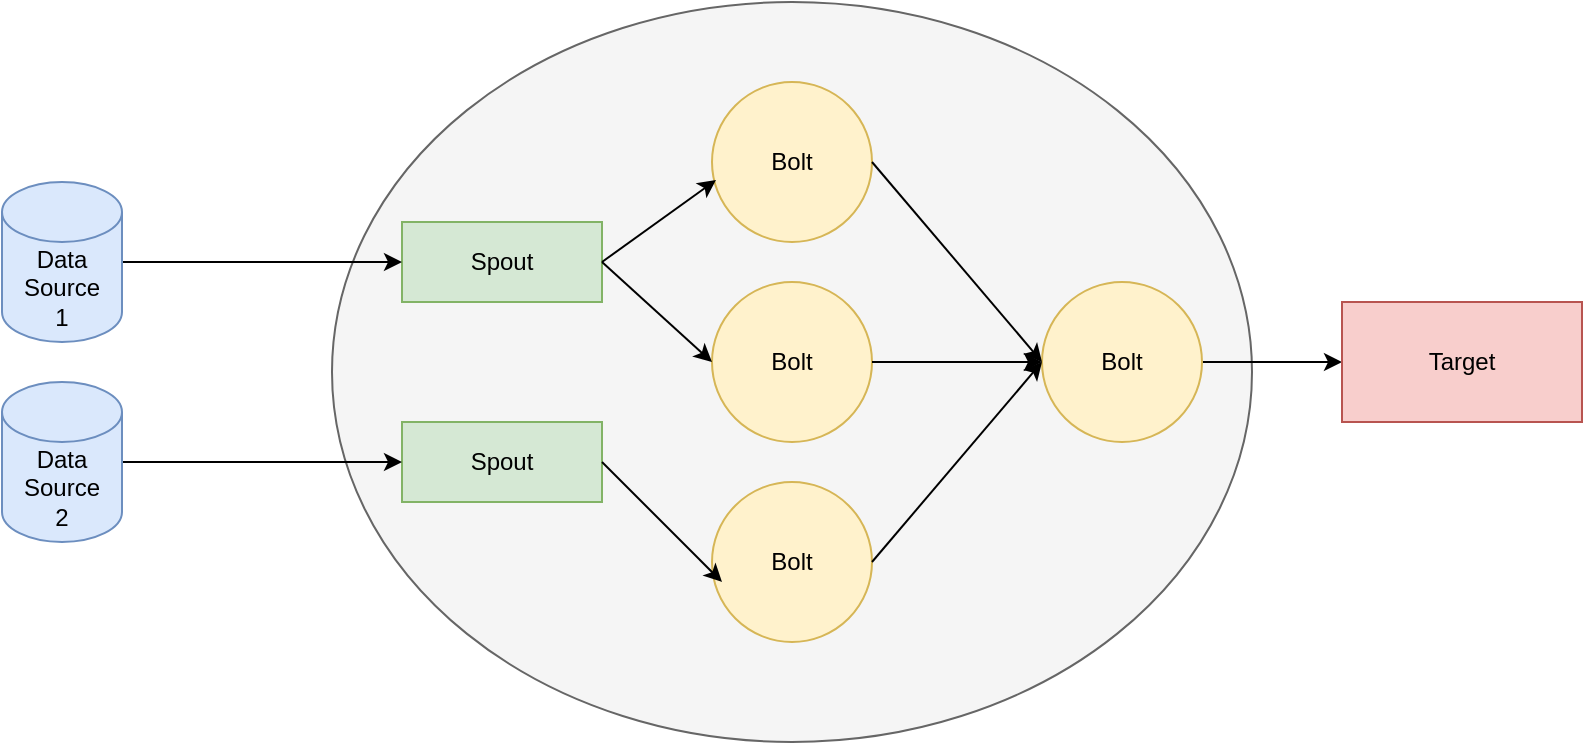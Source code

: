 <mxfile version="14.9.7" type="device"><diagram id="SXYrRauvspjVe1rkKASw" name="Page-1"><mxGraphModel dx="1422" dy="762" grid="1" gridSize="10" guides="1" tooltips="1" connect="1" arrows="1" fold="1" page="1" pageScale="1" pageWidth="850" pageHeight="1100" math="0" shadow="0"><root><mxCell id="0"/><mxCell id="1" parent="0"/><mxCell id="ZxkcjJvU4GtrFuxL6SJn-1" value="" style="ellipse;whiteSpace=wrap;html=1;fillColor=#f5f5f5;strokeColor=#666666;fontColor=#333333;" vertex="1" parent="1"><mxGeometry x="195" y="110" width="460" height="370" as="geometry"/></mxCell><mxCell id="ZxkcjJvU4GtrFuxL6SJn-2" value="Bolt" style="ellipse;whiteSpace=wrap;html=1;aspect=fixed;fillColor=#fff2cc;strokeColor=#d6b656;" vertex="1" parent="1"><mxGeometry x="385" y="150" width="80" height="80" as="geometry"/></mxCell><mxCell id="ZxkcjJvU4GtrFuxL6SJn-3" value="Bolt" style="ellipse;whiteSpace=wrap;html=1;aspect=fixed;fillColor=#fff2cc;strokeColor=#d6b656;" vertex="1" parent="1"><mxGeometry x="385" y="350" width="80" height="80" as="geometry"/></mxCell><mxCell id="ZxkcjJvU4GtrFuxL6SJn-4" value="Bolt" style="ellipse;whiteSpace=wrap;html=1;aspect=fixed;fillColor=#fff2cc;strokeColor=#d6b656;" vertex="1" parent="1"><mxGeometry x="385" y="250" width="80" height="80" as="geometry"/></mxCell><mxCell id="ZxkcjJvU4GtrFuxL6SJn-20" style="edgeStyle=orthogonalEdgeStyle;rounded=0;orthogonalLoop=1;jettySize=auto;html=1;exitX=1;exitY=0.5;exitDx=0;exitDy=0;" edge="1" parent="1" source="ZxkcjJvU4GtrFuxL6SJn-5"><mxGeometry relative="1" as="geometry"><mxPoint x="700" y="290" as="targetPoint"/></mxGeometry></mxCell><mxCell id="ZxkcjJvU4GtrFuxL6SJn-5" value="Bolt" style="ellipse;whiteSpace=wrap;html=1;aspect=fixed;fillColor=#fff2cc;strokeColor=#d6b656;" vertex="1" parent="1"><mxGeometry x="550" y="250" width="80" height="80" as="geometry"/></mxCell><mxCell id="ZxkcjJvU4GtrFuxL6SJn-6" value="Spout" style="rounded=0;whiteSpace=wrap;html=1;fillColor=#d5e8d4;strokeColor=#82b366;" vertex="1" parent="1"><mxGeometry x="230" y="220" width="100" height="40" as="geometry"/></mxCell><mxCell id="ZxkcjJvU4GtrFuxL6SJn-7" value="Spout" style="rounded=0;whiteSpace=wrap;html=1;fillColor=#d5e8d4;strokeColor=#82b366;" vertex="1" parent="1"><mxGeometry x="230" y="320" width="100" height="40" as="geometry"/></mxCell><mxCell id="ZxkcjJvU4GtrFuxL6SJn-9" value="" style="endArrow=classic;html=1;exitX=1;exitY=0.5;exitDx=0;exitDy=0;entryX=0.025;entryY=0.613;entryDx=0;entryDy=0;entryPerimeter=0;" edge="1" parent="1" source="ZxkcjJvU4GtrFuxL6SJn-6" target="ZxkcjJvU4GtrFuxL6SJn-2"><mxGeometry width="50" height="50" relative="1" as="geometry"><mxPoint x="400" y="420" as="sourcePoint"/><mxPoint x="450" y="370" as="targetPoint"/></mxGeometry></mxCell><mxCell id="ZxkcjJvU4GtrFuxL6SJn-10" value="" style="endArrow=classic;html=1;exitX=1;exitY=0.5;exitDx=0;exitDy=0;entryX=0;entryY=0.5;entryDx=0;entryDy=0;" edge="1" parent="1" source="ZxkcjJvU4GtrFuxL6SJn-6" target="ZxkcjJvU4GtrFuxL6SJn-4"><mxGeometry width="50" height="50" relative="1" as="geometry"><mxPoint x="400" y="420" as="sourcePoint"/><mxPoint x="450" y="370" as="targetPoint"/></mxGeometry></mxCell><mxCell id="ZxkcjJvU4GtrFuxL6SJn-11" value="" style="endArrow=classic;html=1;exitX=1;exitY=0.5;exitDx=0;exitDy=0;" edge="1" parent="1" source="ZxkcjJvU4GtrFuxL6SJn-7"><mxGeometry width="50" height="50" relative="1" as="geometry"><mxPoint x="400" y="420" as="sourcePoint"/><mxPoint x="390" y="400" as="targetPoint"/></mxGeometry></mxCell><mxCell id="ZxkcjJvU4GtrFuxL6SJn-12" value="" style="endArrow=classic;html=1;entryX=0;entryY=0.5;entryDx=0;entryDy=0;exitX=1;exitY=0.5;exitDx=0;exitDy=0;" edge="1" parent="1" source="ZxkcjJvU4GtrFuxL6SJn-3" target="ZxkcjJvU4GtrFuxL6SJn-5"><mxGeometry width="50" height="50" relative="1" as="geometry"><mxPoint x="400" y="420" as="sourcePoint"/><mxPoint x="450" y="370" as="targetPoint"/></mxGeometry></mxCell><mxCell id="ZxkcjJvU4GtrFuxL6SJn-13" value="" style="endArrow=classic;html=1;entryX=0;entryY=0.5;entryDx=0;entryDy=0;" edge="1" parent="1" source="ZxkcjJvU4GtrFuxL6SJn-4" target="ZxkcjJvU4GtrFuxL6SJn-5"><mxGeometry width="50" height="50" relative="1" as="geometry"><mxPoint x="400" y="420" as="sourcePoint"/><mxPoint x="450" y="370" as="targetPoint"/></mxGeometry></mxCell><mxCell id="ZxkcjJvU4GtrFuxL6SJn-14" value="" style="endArrow=classic;html=1;entryX=0;entryY=0.5;entryDx=0;entryDy=0;exitX=1;exitY=0.5;exitDx=0;exitDy=0;" edge="1" parent="1" source="ZxkcjJvU4GtrFuxL6SJn-2" target="ZxkcjJvU4GtrFuxL6SJn-5"><mxGeometry width="50" height="50" relative="1" as="geometry"><mxPoint x="400" y="420" as="sourcePoint"/><mxPoint x="450" y="370" as="targetPoint"/></mxGeometry></mxCell><mxCell id="ZxkcjJvU4GtrFuxL6SJn-17" style="edgeStyle=orthogonalEdgeStyle;rounded=0;orthogonalLoop=1;jettySize=auto;html=1;exitX=1;exitY=0.5;exitDx=0;exitDy=0;exitPerimeter=0;" edge="1" parent="1" source="ZxkcjJvU4GtrFuxL6SJn-15" target="ZxkcjJvU4GtrFuxL6SJn-6"><mxGeometry relative="1" as="geometry"/></mxCell><mxCell id="ZxkcjJvU4GtrFuxL6SJn-15" value="Data Source&lt;br&gt;1" style="shape=cylinder3;whiteSpace=wrap;html=1;boundedLbl=1;backgroundOutline=1;size=15;fillColor=#dae8fc;strokeColor=#6c8ebf;" vertex="1" parent="1"><mxGeometry x="30" y="200" width="60" height="80" as="geometry"/></mxCell><mxCell id="ZxkcjJvU4GtrFuxL6SJn-18" style="edgeStyle=orthogonalEdgeStyle;rounded=0;orthogonalLoop=1;jettySize=auto;html=1;exitX=1;exitY=0.5;exitDx=0;exitDy=0;exitPerimeter=0;entryX=0;entryY=0.5;entryDx=0;entryDy=0;" edge="1" parent="1" source="ZxkcjJvU4GtrFuxL6SJn-16" target="ZxkcjJvU4GtrFuxL6SJn-7"><mxGeometry relative="1" as="geometry"/></mxCell><mxCell id="ZxkcjJvU4GtrFuxL6SJn-16" value="Data Source&lt;br&gt;2" style="shape=cylinder3;whiteSpace=wrap;html=1;boundedLbl=1;backgroundOutline=1;size=15;fillColor=#dae8fc;strokeColor=#6c8ebf;" vertex="1" parent="1"><mxGeometry x="30" y="300" width="60" height="80" as="geometry"/></mxCell><mxCell id="ZxkcjJvU4GtrFuxL6SJn-19" value="Target" style="rounded=0;whiteSpace=wrap;html=1;fillColor=#f8cecc;strokeColor=#b85450;" vertex="1" parent="1"><mxGeometry x="700" y="260" width="120" height="60" as="geometry"/></mxCell></root></mxGraphModel></diagram></mxfile>